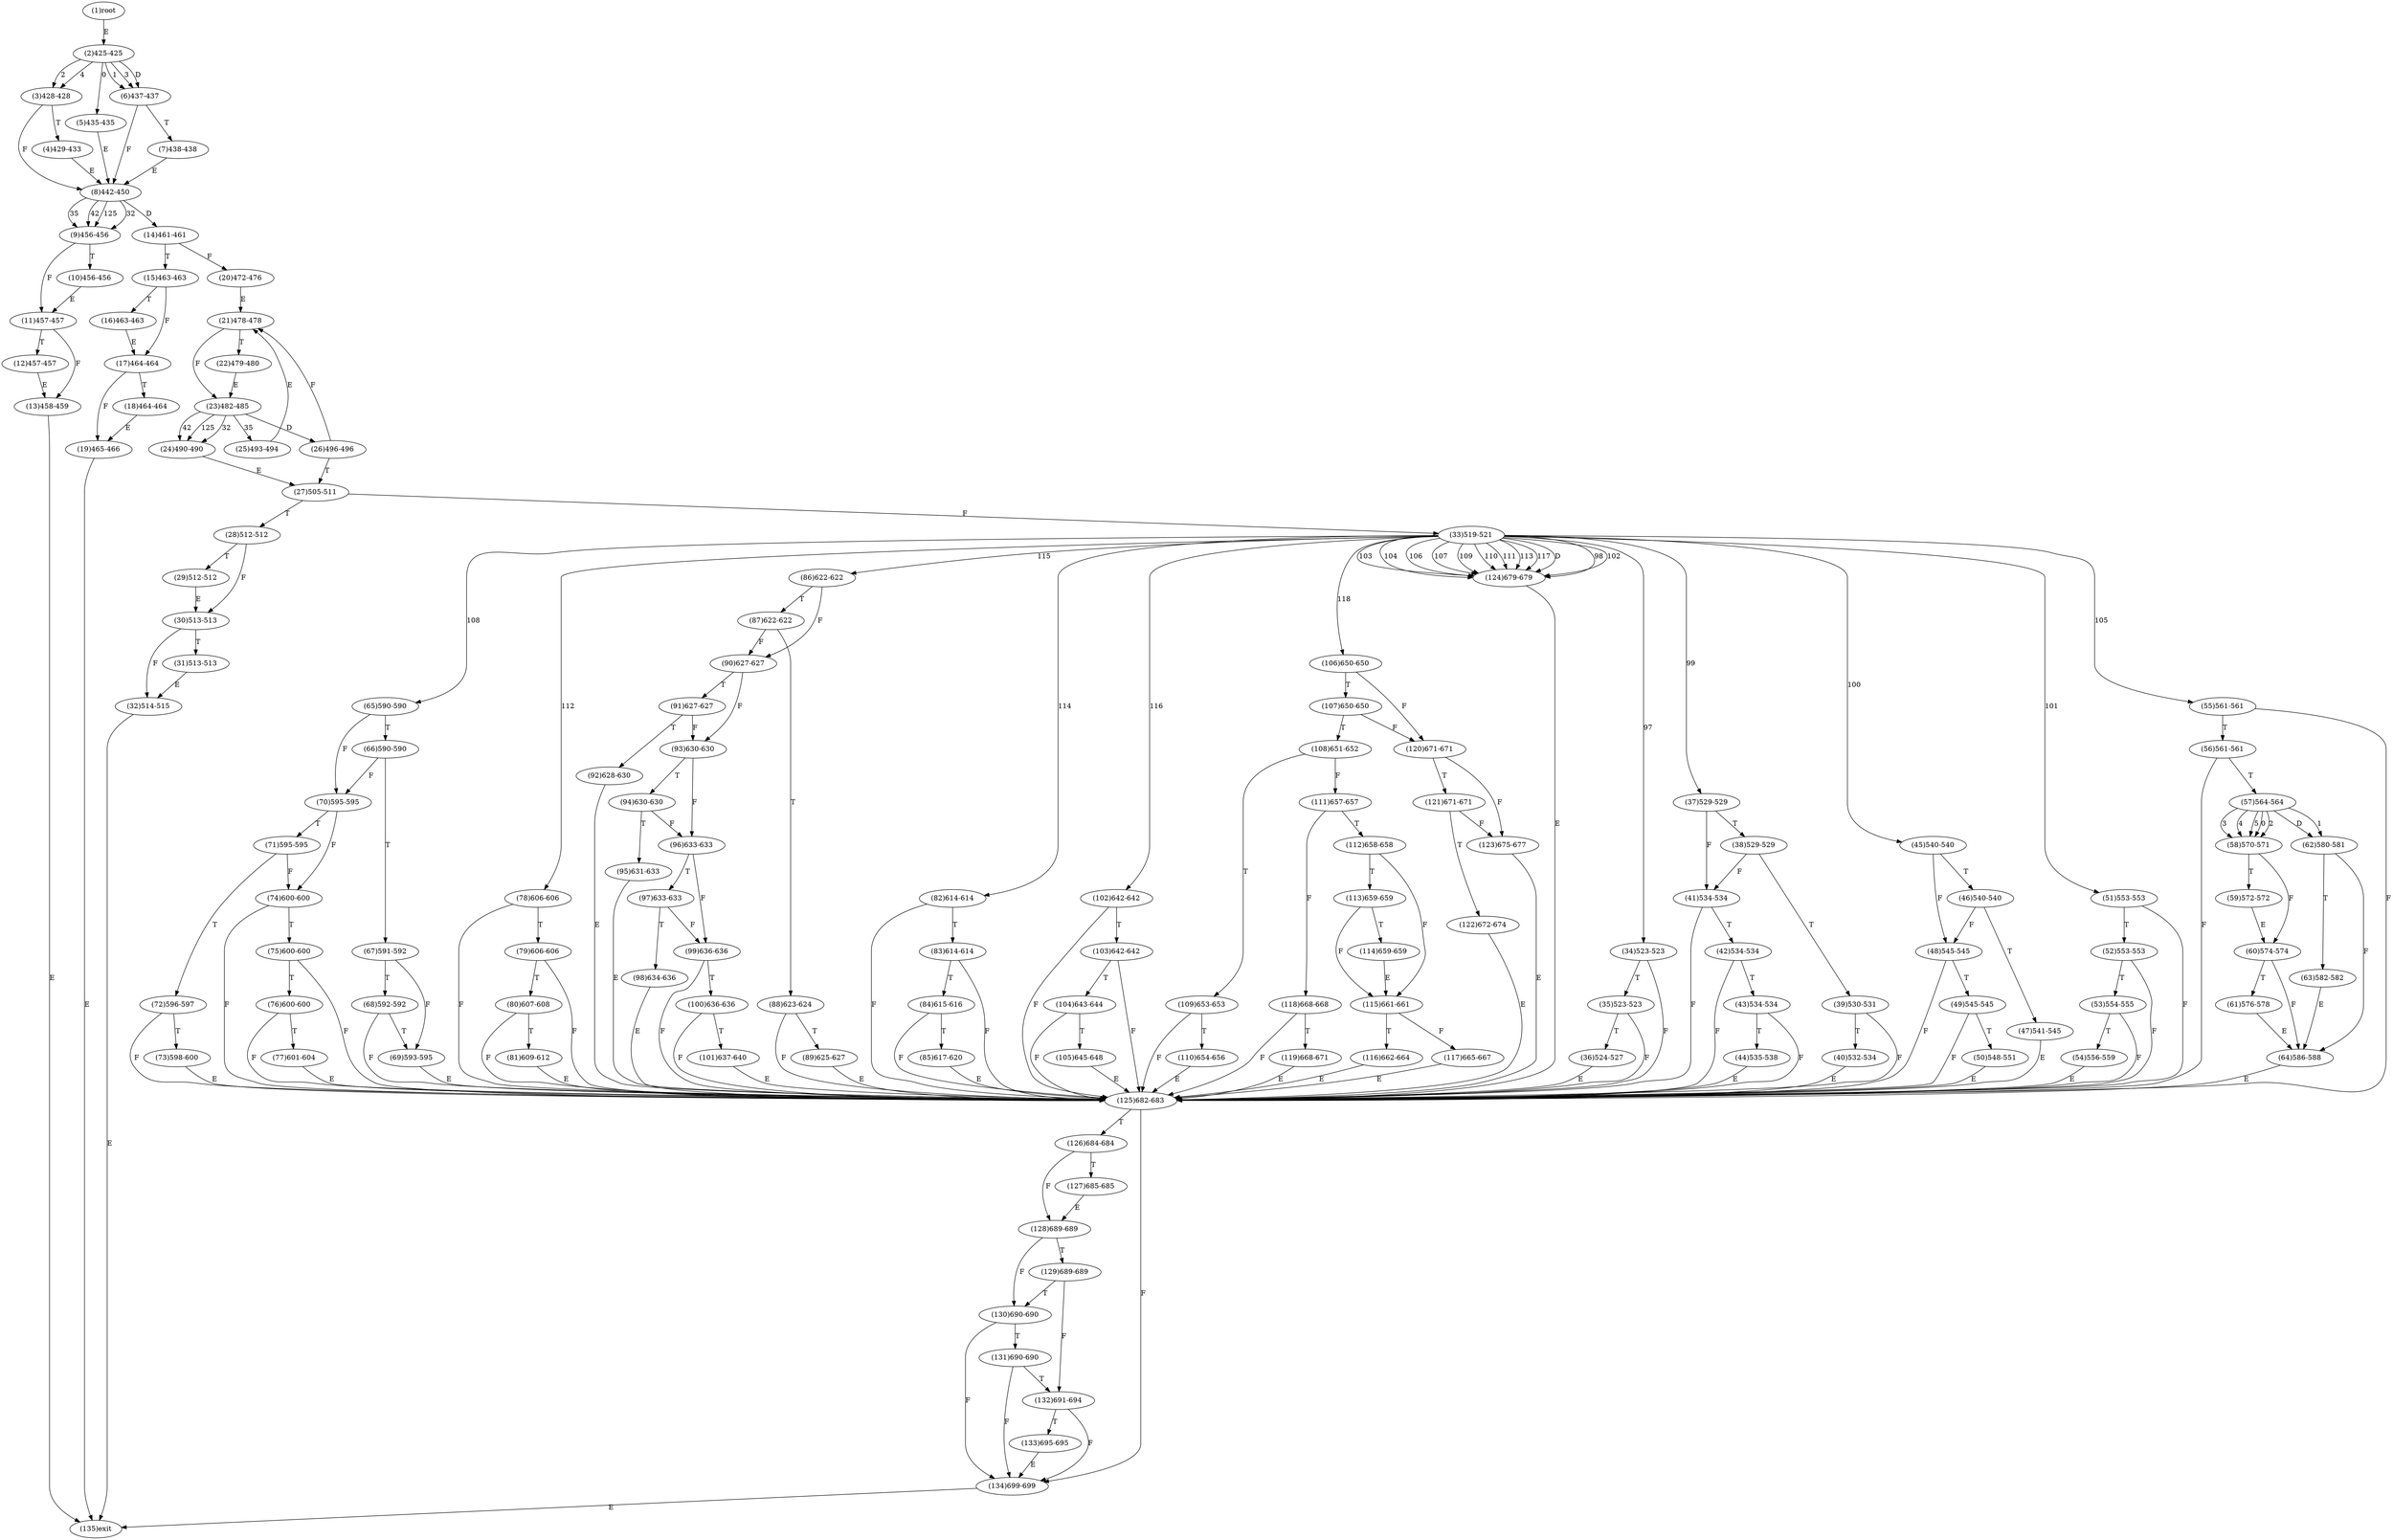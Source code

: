 digraph "" { 
1[ label="(1)root"];
2[ label="(2)425-425"];
3[ label="(3)428-428"];
4[ label="(4)429-433"];
5[ label="(5)435-435"];
6[ label="(6)437-437"];
7[ label="(7)438-438"];
8[ label="(8)442-450"];
9[ label="(9)456-456"];
10[ label="(10)456-456"];
11[ label="(11)457-457"];
12[ label="(12)457-457"];
13[ label="(13)458-459"];
14[ label="(14)461-461"];
15[ label="(15)463-463"];
17[ label="(17)464-464"];
16[ label="(16)463-463"];
19[ label="(19)465-466"];
18[ label="(18)464-464"];
21[ label="(21)478-478"];
20[ label="(20)472-476"];
23[ label="(23)482-485"];
22[ label="(22)479-480"];
25[ label="(25)493-494"];
24[ label="(24)490-490"];
27[ label="(27)505-511"];
26[ label="(26)496-496"];
29[ label="(29)512-512"];
28[ label="(28)512-512"];
31[ label="(31)513-513"];
30[ label="(30)513-513"];
34[ label="(34)523-523"];
35[ label="(35)523-523"];
32[ label="(32)514-515"];
33[ label="(33)519-521"];
38[ label="(38)529-529"];
39[ label="(39)530-531"];
36[ label="(36)524-527"];
37[ label="(37)529-529"];
42[ label="(42)534-534"];
43[ label="(43)534-534"];
40[ label="(40)532-534"];
41[ label="(41)534-534"];
46[ label="(46)540-540"];
47[ label="(47)541-545"];
44[ label="(44)535-538"];
45[ label="(45)540-540"];
51[ label="(51)553-553"];
50[ label="(50)548-551"];
49[ label="(49)545-545"];
48[ label="(48)545-545"];
55[ label="(55)561-561"];
54[ label="(54)556-559"];
53[ label="(53)554-555"];
52[ label="(52)553-553"];
59[ label="(59)572-572"];
58[ label="(58)570-571"];
57[ label="(57)564-564"];
56[ label="(56)561-561"];
63[ label="(63)582-582"];
62[ label="(62)580-581"];
61[ label="(61)576-578"];
60[ label="(60)574-574"];
68[ label="(68)592-592"];
69[ label="(69)593-595"];
70[ label="(70)595-595"];
71[ label="(71)595-595"];
64[ label="(64)586-588"];
65[ label="(65)590-590"];
66[ label="(66)590-590"];
67[ label="(67)591-592"];
76[ label="(76)600-600"];
77[ label="(77)601-604"];
78[ label="(78)606-606"];
79[ label="(79)606-606"];
72[ label="(72)596-597"];
73[ label="(73)598-600"];
74[ label="(74)600-600"];
75[ label="(75)600-600"];
85[ label="(85)617-620"];
84[ label="(84)615-616"];
87[ label="(87)622-622"];
86[ label="(86)622-622"];
81[ label="(81)609-612"];
80[ label="(80)607-608"];
83[ label="(83)614-614"];
82[ label="(82)614-614"];
93[ label="(93)630-630"];
92[ label="(92)628-630"];
95[ label="(95)631-633"];
94[ label="(94)630-630"];
89[ label="(89)625-627"];
88[ label="(88)623-624"];
91[ label="(91)627-627"];
90[ label="(90)627-627"];
102[ label="(102)642-642"];
103[ label="(103)642-642"];
100[ label="(100)636-636"];
101[ label="(101)637-640"];
98[ label="(98)634-636"];
99[ label="(99)636-636"];
96[ label="(96)633-633"];
97[ label="(97)633-633"];
110[ label="(110)654-656"];
111[ label="(111)657-657"];
108[ label="(108)651-652"];
109[ label="(109)653-653"];
106[ label="(106)650-650"];
107[ label="(107)650-650"];
104[ label="(104)643-644"];
105[ label="(105)645-648"];
119[ label="(119)668-671"];
118[ label="(118)668-668"];
117[ label="(117)665-667"];
116[ label="(116)662-664"];
115[ label="(115)661-661"];
114[ label="(114)659-659"];
113[ label="(113)659-659"];
112[ label="(112)658-658"];
127[ label="(127)685-685"];
126[ label="(126)684-684"];
125[ label="(125)682-683"];
124[ label="(124)679-679"];
123[ label="(123)675-677"];
122[ label="(122)672-674"];
121[ label="(121)671-671"];
120[ label="(120)671-671"];
129[ label="(129)689-689"];
128[ label="(128)689-689"];
131[ label="(131)690-690"];
130[ label="(130)690-690"];
133[ label="(133)695-695"];
132[ label="(132)691-694"];
135[ label="(135)exit"];
134[ label="(134)699-699"];
1->2[ label="E"];
2->5[ label="0"];
2->6[ label="1"];
2->3[ label="2"];
2->6[ label="3"];
2->3[ label="4"];
2->6[ label="D"];
3->8[ label="F"];
3->4[ label="T"];
4->8[ label="E"];
5->8[ label="E"];
6->8[ label="F"];
6->7[ label="T"];
7->8[ label="E"];
8->9[ label="32"];
8->9[ label="35"];
8->9[ label="42"];
8->9[ label="125"];
8->14[ label="D"];
9->11[ label="F"];
9->10[ label="T"];
10->11[ label="E"];
11->13[ label="F"];
11->12[ label="T"];
12->13[ label="E"];
13->135[ label="E"];
14->20[ label="F"];
14->15[ label="T"];
15->17[ label="F"];
15->16[ label="T"];
16->17[ label="E"];
17->19[ label="F"];
17->18[ label="T"];
18->19[ label="E"];
19->135[ label="E"];
20->21[ label="E"];
21->23[ label="F"];
21->22[ label="T"];
22->23[ label="E"];
23->24[ label="32"];
23->25[ label="35"];
23->24[ label="42"];
23->24[ label="125"];
23->26[ label="D"];
24->27[ label="E"];
25->21[ label="E"];
26->21[ label="F"];
26->27[ label="T"];
27->33[ label="F"];
27->28[ label="T"];
28->30[ label="F"];
28->29[ label="T"];
29->30[ label="E"];
30->32[ label="F"];
30->31[ label="T"];
31->32[ label="E"];
32->135[ label="E"];
33->34[ label="97"];
33->124[ label="98"];
33->37[ label="99"];
33->45[ label="100"];
33->51[ label="101"];
33->124[ label="102"];
33->124[ label="103"];
33->124[ label="104"];
33->55[ label="105"];
33->124[ label="106"];
33->124[ label="107"];
33->65[ label="108"];
33->124[ label="109"];
33->124[ label="110"];
33->124[ label="111"];
33->78[ label="112"];
33->124[ label="113"];
33->82[ label="114"];
33->86[ label="115"];
33->102[ label="116"];
33->124[ label="117"];
33->106[ label="118"];
33->124[ label="D"];
34->125[ label="F"];
34->35[ label="T"];
35->125[ label="F"];
35->36[ label="T"];
36->125[ label="E"];
37->41[ label="F"];
37->38[ label="T"];
38->41[ label="F"];
38->39[ label="T"];
39->125[ label="F"];
39->40[ label="T"];
40->125[ label="E"];
41->125[ label="F"];
41->42[ label="T"];
42->125[ label="F"];
42->43[ label="T"];
43->125[ label="F"];
43->44[ label="T"];
44->125[ label="E"];
45->48[ label="F"];
45->46[ label="T"];
46->48[ label="F"];
46->47[ label="T"];
47->125[ label="E"];
48->125[ label="F"];
48->49[ label="T"];
49->125[ label="F"];
49->50[ label="T"];
50->125[ label="E"];
51->125[ label="F"];
51->52[ label="T"];
52->125[ label="F"];
52->53[ label="T"];
53->125[ label="F"];
53->54[ label="T"];
54->125[ label="E"];
55->125[ label="F"];
55->56[ label="T"];
56->125[ label="F"];
56->57[ label="T"];
57->58[ label="0"];
57->62[ label="1"];
57->58[ label="2"];
57->58[ label="3"];
57->58[ label="4"];
57->58[ label="5"];
57->62[ label="D"];
58->60[ label="F"];
58->59[ label="T"];
59->60[ label="E"];
60->64[ label="F"];
60->61[ label="T"];
61->64[ label="E"];
62->64[ label="F"];
62->63[ label="T"];
63->64[ label="E"];
64->125[ label="E"];
65->70[ label="F"];
65->66[ label="T"];
66->70[ label="F"];
66->67[ label="T"];
67->69[ label="F"];
67->68[ label="T"];
68->125[ label="F"];
68->69[ label="T"];
69->125[ label="E"];
70->74[ label="F"];
70->71[ label="T"];
71->74[ label="F"];
71->72[ label="T"];
72->125[ label="F"];
72->73[ label="T"];
73->125[ label="E"];
74->125[ label="F"];
74->75[ label="T"];
75->125[ label="F"];
75->76[ label="T"];
76->125[ label="F"];
76->77[ label="T"];
77->125[ label="E"];
78->125[ label="F"];
78->79[ label="T"];
79->125[ label="F"];
79->80[ label="T"];
80->125[ label="F"];
80->81[ label="T"];
81->125[ label="E"];
82->125[ label="F"];
82->83[ label="T"];
83->125[ label="F"];
83->84[ label="T"];
84->125[ label="F"];
84->85[ label="T"];
85->125[ label="E"];
86->90[ label="F"];
86->87[ label="T"];
87->90[ label="F"];
87->88[ label="T"];
88->125[ label="F"];
88->89[ label="T"];
89->125[ label="E"];
90->93[ label="F"];
90->91[ label="T"];
91->93[ label="F"];
91->92[ label="T"];
92->125[ label="E"];
93->96[ label="F"];
93->94[ label="T"];
94->96[ label="F"];
94->95[ label="T"];
95->125[ label="E"];
96->99[ label="F"];
96->97[ label="T"];
97->99[ label="F"];
97->98[ label="T"];
98->125[ label="E"];
99->125[ label="F"];
99->100[ label="T"];
100->125[ label="F"];
100->101[ label="T"];
101->125[ label="E"];
102->125[ label="F"];
102->103[ label="T"];
103->125[ label="F"];
103->104[ label="T"];
104->125[ label="F"];
104->105[ label="T"];
105->125[ label="E"];
106->120[ label="F"];
106->107[ label="T"];
107->120[ label="F"];
107->108[ label="T"];
108->111[ label="F"];
108->109[ label="T"];
109->125[ label="F"];
109->110[ label="T"];
110->125[ label="E"];
111->118[ label="F"];
111->112[ label="T"];
112->115[ label="F"];
112->113[ label="T"];
113->115[ label="F"];
113->114[ label="T"];
114->115[ label="E"];
115->117[ label="F"];
115->116[ label="T"];
116->125[ label="E"];
117->125[ label="E"];
118->125[ label="F"];
118->119[ label="T"];
119->125[ label="E"];
120->123[ label="F"];
120->121[ label="T"];
121->123[ label="F"];
121->122[ label="T"];
122->125[ label="E"];
123->125[ label="E"];
124->125[ label="E"];
125->134[ label="F"];
125->126[ label="T"];
126->128[ label="F"];
126->127[ label="T"];
127->128[ label="E"];
128->130[ label="F"];
128->129[ label="T"];
129->132[ label="F"];
129->130[ label="T"];
130->134[ label="F"];
130->131[ label="T"];
131->134[ label="F"];
131->132[ label="T"];
132->134[ label="F"];
132->133[ label="T"];
133->134[ label="E"];
134->135[ label="E"];
}